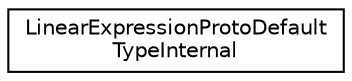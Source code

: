 digraph "Graphical Class Hierarchy"
{
 // LATEX_PDF_SIZE
  edge [fontname="Helvetica",fontsize="10",labelfontname="Helvetica",labelfontsize="10"];
  node [fontname="Helvetica",fontsize="10",shape=record];
  rankdir="LR";
  Node0 [label="LinearExpressionProtoDefault\lTypeInternal",height=0.2,width=0.4,color="black", fillcolor="white", style="filled",URL="$structoperations__research_1_1sat_1_1_linear_expression_proto_default_type_internal.html",tooltip=" "];
}
